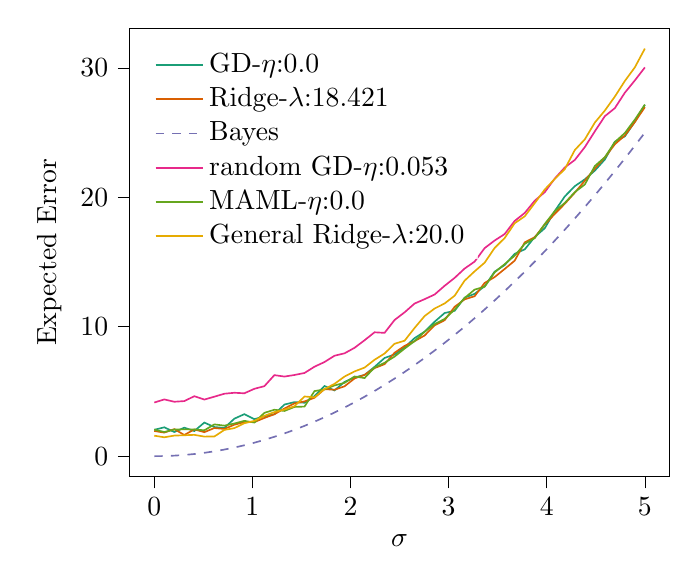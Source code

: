 % This file was created with tikzplotlib v0.10.1.
\begin{tikzpicture}

\definecolor{chocolate217952}{RGB}{217,95,2}
\definecolor{darkcyan27158119}{RGB}{27,158,119}
\definecolor{darkgray176}{RGB}{176,176,176}
\definecolor{deeppink23141138}{RGB}{231,41,138}
\definecolor{lightslategray117112179}{RGB}{117,112,179}
\definecolor{olivedrab10216630}{RGB}{102,166,30}
\definecolor{orange2301712}{RGB}{230,171,2}

\begin{axis}[
legend cell align={left},
legend style={
  fill opacity=0.8,
  draw opacity=1,
  text opacity=1,
  at={(0.03,0.97)},
  anchor=north west,
  draw=none
},
tick align=outside,
tick pos=left,
x grid style={darkgray176},
xlabel={\(\displaystyle \sigma\)},
xmin=-0.25, xmax=5.25,
xtick style={color=black},
y grid style={darkgray176},
ylabel={Expected Error},
ymin=-1.574, ymax=33.062,
ytick style={color=black}
]
\addplot [semithick, darkcyan27158119]
table {%
0 2.04
0.102 2.23
0.204 1.865
0.306 2.202
0.408 1.942
0.51 2.597
0.612 2.251
0.714 2.181
0.816 2.897
0.918 3.248
1.02 2.857
1.122 3.084
1.224 3.241
1.327 3.99
1.429 4.177
1.531 4.129
1.633 4.639
1.735 5.422
1.837 5.078
1.939 5.738
2.041 6.08
2.143 6.275
2.245 6.9
2.347 7.587
2.449 7.858
2.551 8.406
2.653 9.121
2.755 9.618
2.857 10.386
2.959 11.059
3.061 11.23
3.163 12.246
3.265 12.541
3.367 13.127
3.469 14.256
3.571 14.764
3.673 15.633
3.776 15.98
3.878 16.937
3.98 17.611
4.082 18.943
4.184 20.068
4.286 20.862
4.388 21.387
4.49 22.061
4.592 22.919
4.694 24.292
4.796 24.708
4.898 25.83
5 27.151
};
\addlegendentry{GD-$\eta$:0.0}
\addplot [semithick, chocolate217952]
table {%
0 1.945
0.102 1.821
0.204 2.091
0.306 1.637
0.408 2.069
0.51 1.855
0.612 2.173
0.714 2.105
0.816 2.432
0.918 2.629
1.02 2.633
1.122 2.954
1.224 3.239
1.327 3.686
1.429 4.081
1.531 4.23
1.633 4.513
1.735 5.179
1.837 5.131
1.939 5.399
2.041 6.003
2.143 6.28
2.245 6.803
2.347 7.108
2.449 7.988
2.551 8.519
2.653 8.886
2.755 9.323
2.857 10.107
2.959 10.501
3.061 11.54
3.163 12.114
3.265 12.359
3.367 13.384
3.469 13.838
3.571 14.462
3.673 15.103
3.776 16.522
3.878 16.917
3.98 17.896
4.082 18.719
4.184 19.502
4.286 20.354
4.388 21.282
4.49 22.225
4.592 23.076
4.694 24.096
4.796 24.777
4.898 25.819
5 26.964
};
\addlegendentry{Ridge-$\lambda$:18.421}
\addplot [semithick, lightslategray117112179, dashed]
table {%
0 0
0.102 0.01
0.204 0.042
0.306 0.094
0.408 0.167
0.51 0.26
0.612 0.375
0.714 0.51
0.816 0.666
0.918 0.843
1.02 1.041
1.122 1.26
1.224 1.499
1.327 1.759
1.429 2.04
1.531 2.342
1.633 2.665
1.735 3.009
1.837 3.373
1.939 3.758
2.041 4.164
2.143 4.591
2.245 5.038
2.347 5.507
2.449 5.996
2.551 6.506
2.653 7.037
2.755 7.589
2.857 8.161
2.959 8.755
3.061 9.369
3.163 10.004
3.265 10.66
3.367 11.337
3.469 12.034
3.571 12.752
3.673 13.491
3.776 14.251
3.878 15.032
3.98 15.834
4.082 16.656
4.184 17.499
4.286 18.363
4.388 19.248
4.49 20.154
4.592 21.08
4.694 22.028
4.796 22.996
4.898 23.985
5 24.995
};
\addlegendentry{Bayes}
\addplot [semithick, deeppink23141138]
table {%
0 4.146
0.102 4.385
0.204 4.204
0.306 4.256
0.408 4.634
0.51 4.374
0.612 4.596
0.714 4.825
0.816 4.899
0.918 4.859
1.02 5.206
1.122 5.409
1.224 6.262
1.327 6.151
1.429 6.272
1.531 6.427
1.633 6.914
1.735 7.275
1.837 7.761
1.939 7.946
2.041 8.372
2.143 8.955
2.245 9.572
2.347 9.526
2.449 10.522
2.551 11.113
2.653 11.792
2.755 12.13
2.857 12.489
2.959 13.162
3.061 13.774
3.163 14.495
3.265 15.033
3.367 16.073
3.469 16.662
3.571 17.16
3.673 18.172
3.776 18.794
3.878 19.741
3.98 20.397
4.082 21.453
4.184 22.303
4.286 22.885
4.388 23.877
4.49 25.093
4.592 26.265
4.694 26.887
4.796 28.08
4.898 29.031
5 30.032
};
\addlegendentry{random GD-$\eta$:0.053}
\addplot [semithick, olivedrab10216630]
table {%
0 2.05
0.102 1.868
0.204 2.056
0.306 2.073
0.408 2.065
0.51 1.998
0.612 2.456
0.714 2.359
0.816 2.525
0.918 2.729
1.02 2.598
1.122 3.348
1.224 3.588
1.327 3.494
1.429 3.804
1.531 3.832
1.633 5.029
1.735 5.159
1.837 5.465
1.939 5.666
2.041 6.156
2.143 6.036
2.245 6.851
2.347 7.215
2.449 7.695
2.551 8.312
2.653 8.886
2.755 9.608
2.857 10.2
2.959 10.603
3.061 11.317
3.163 12.223
3.265 12.87
3.367 13.091
3.469 14.201
3.571 14.837
3.673 15.489
3.776 16.407
3.878 16.846
3.98 17.944
4.082 18.931
4.184 19.567
4.286 20.4
4.388 20.988
4.49 22.415
4.592 23.099
4.694 24.265
4.796 24.965
4.898 26.004
5 27.16
};
\addlegendentry{MAML-$\eta$:0.0}
\addplot [semithick, orange2301712]
table {%
0 1.584
0.102 1.459
0.204 1.591
0.306 1.617
0.408 1.648
0.51 1.513
0.612 1.519
0.714 2.028
0.816 2.167
0.918 2.547
1.02 2.728
1.122 3.119
1.224 3.403
1.327 3.603
1.429 3.859
1.531 4.611
1.633 4.547
1.735 5.185
1.837 5.59
1.939 6.152
2.041 6.549
2.143 6.843
2.245 7.448
2.347 7.93
2.449 8.685
2.551 8.921
2.653 9.905
2.755 10.825
2.857 11.408
2.959 11.796
3.061 12.397
3.163 13.56
3.265 14.282
3.367 14.948
3.469 16.089
3.571 16.852
3.673 17.995
3.776 18.534
3.878 19.554
3.98 20.604
4.082 21.42
4.184 22.179
4.286 23.651
4.388 24.477
4.49 25.772
4.592 26.701
4.694 27.779
4.796 28.987
4.898 30.04
5 31.487
};
\addlegendentry{General Ridge-$\lambda$:20.0}
\end{axis}

\end{tikzpicture}

